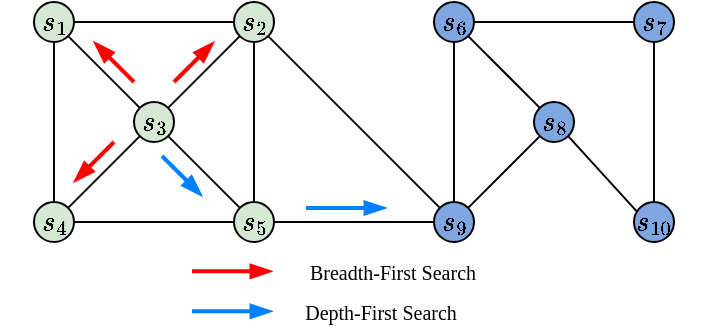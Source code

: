 <mxfile version="16.0.3" type="github">
  <diagram id="e8QB3sOSUZqFol-sbKYM" name="Page-1">
    <mxGraphModel dx="713" dy="387" grid="1" gridSize="10" guides="1" tooltips="1" connect="1" arrows="1" fold="1" page="1" pageScale="1" pageWidth="827" pageHeight="1169" math="1" shadow="0">
      <root>
        <mxCell id="0" />
        <mxCell id="1" parent="0" />
        <mxCell id="WCb_Pa4gvfn6-ByyAu2g-4" style="edgeStyle=orthogonalEdgeStyle;rounded=0;orthogonalLoop=1;jettySize=auto;html=1;entryX=0.5;entryY=0;entryDx=0;entryDy=0;endArrow=none;endFill=0;" edge="1" parent="1" source="WCb_Pa4gvfn6-ByyAu2g-1" target="WCb_Pa4gvfn6-ByyAu2g-2">
          <mxGeometry relative="1" as="geometry" />
        </mxCell>
        <mxCell id="WCb_Pa4gvfn6-ByyAu2g-1" value="$$s_{1}$$" style="ellipse;whiteSpace=wrap;html=1;aspect=fixed;fillColor=#d5e8d4;strokeColor=#000000;" vertex="1" parent="1">
          <mxGeometry x="240" y="240" width="20" height="20" as="geometry" />
        </mxCell>
        <mxCell id="WCb_Pa4gvfn6-ByyAu2g-2" value="$$s_{4}$$" style="ellipse;whiteSpace=wrap;html=1;aspect=fixed;fillColor=#d5e8d4;strokeColor=#000000;" vertex="1" parent="1">
          <mxGeometry x="240" y="340" width="20" height="20" as="geometry" />
        </mxCell>
        <mxCell id="WCb_Pa4gvfn6-ByyAu2g-3" value="" style="endArrow=blockThin;html=1;rounded=0;endFill=1;strokeWidth=2;strokeColor=#FF0000;" edge="1" parent="1">
          <mxGeometry width="50" height="50" relative="1" as="geometry">
            <mxPoint x="290" y="280" as="sourcePoint" />
            <mxPoint x="270" y="260" as="targetPoint" />
          </mxGeometry>
        </mxCell>
        <mxCell id="WCb_Pa4gvfn6-ByyAu2g-5" value="$$s_{2}$$" style="ellipse;whiteSpace=wrap;html=1;aspect=fixed;fillColor=#d5e8d4;strokeColor=#000000;" vertex="1" parent="1">
          <mxGeometry x="340" y="240" width="20" height="20" as="geometry" />
        </mxCell>
        <mxCell id="WCb_Pa4gvfn6-ByyAu2g-6" value="$$s_{5}$$" style="ellipse;whiteSpace=wrap;html=1;aspect=fixed;fillColor=#d5e8d4;strokeColor=#000000;" vertex="1" parent="1">
          <mxGeometry x="340" y="340" width="20" height="20" as="geometry" />
        </mxCell>
        <mxCell id="WCb_Pa4gvfn6-ByyAu2g-7" value="$$s_{3}$$" style="ellipse;whiteSpace=wrap;html=1;aspect=fixed;fillColor=#d5e8d4;strokeColor=#000000;" vertex="1" parent="1">
          <mxGeometry x="290" y="290" width="20" height="20" as="geometry" />
        </mxCell>
        <mxCell id="WCb_Pa4gvfn6-ByyAu2g-8" value="$$s_{9}$$" style="ellipse;whiteSpace=wrap;html=1;aspect=fixed;fillColor=#7EA6E0;strokeColor=#000000;" vertex="1" parent="1">
          <mxGeometry x="440" y="340" width="20" height="20" as="geometry" />
        </mxCell>
        <mxCell id="WCb_Pa4gvfn6-ByyAu2g-9" value="$$s_{6}$$" style="ellipse;whiteSpace=wrap;html=1;aspect=fixed;fillColor=#7EA6E0;strokeColor=#000000;" vertex="1" parent="1">
          <mxGeometry x="440" y="240" width="20" height="20" as="geometry" />
        </mxCell>
        <mxCell id="WCb_Pa4gvfn6-ByyAu2g-10" value="$$s_{7}$$" style="ellipse;whiteSpace=wrap;html=1;aspect=fixed;fillColor=#7EA6E0;strokeColor=#000000;" vertex="1" parent="1">
          <mxGeometry x="540" y="240" width="20" height="20" as="geometry" />
        </mxCell>
        <mxCell id="WCb_Pa4gvfn6-ByyAu2g-12" value="$$s_{8}$$" style="ellipse;whiteSpace=wrap;html=1;aspect=fixed;fillColor=#7EA6E0;strokeColor=#000000;" vertex="1" parent="1">
          <mxGeometry x="490" y="290" width="20" height="20" as="geometry" />
        </mxCell>
        <mxCell id="WCb_Pa4gvfn6-ByyAu2g-14" value="" style="endArrow=none;html=1;rounded=0;entryX=1;entryY=1;entryDx=0;entryDy=0;exitX=0;exitY=0;exitDx=0;exitDy=0;" edge="1" parent="1" source="WCb_Pa4gvfn6-ByyAu2g-7" target="WCb_Pa4gvfn6-ByyAu2g-1">
          <mxGeometry width="50" height="50" relative="1" as="geometry">
            <mxPoint x="430" y="380" as="sourcePoint" />
            <mxPoint x="480" y="330" as="targetPoint" />
          </mxGeometry>
        </mxCell>
        <mxCell id="WCb_Pa4gvfn6-ByyAu2g-15" value="" style="endArrow=none;html=1;rounded=0;entryX=1;entryY=0.5;entryDx=0;entryDy=0;exitX=0;exitY=0.5;exitDx=0;exitDy=0;" edge="1" parent="1" source="WCb_Pa4gvfn6-ByyAu2g-5" target="WCb_Pa4gvfn6-ByyAu2g-1">
          <mxGeometry width="50" height="50" relative="1" as="geometry">
            <mxPoint x="302.929" y="302.929" as="sourcePoint" />
            <mxPoint x="267.071" y="267.071" as="targetPoint" />
          </mxGeometry>
        </mxCell>
        <mxCell id="WCb_Pa4gvfn6-ByyAu2g-16" value="" style="endArrow=none;html=1;rounded=0;entryX=0;entryY=1;entryDx=0;entryDy=0;exitX=1;exitY=0;exitDx=0;exitDy=0;" edge="1" parent="1" source="WCb_Pa4gvfn6-ByyAu2g-7" target="WCb_Pa4gvfn6-ByyAu2g-5">
          <mxGeometry width="50" height="50" relative="1" as="geometry">
            <mxPoint x="312.929" y="312.929" as="sourcePoint" />
            <mxPoint x="277.071" y="277.071" as="targetPoint" />
          </mxGeometry>
        </mxCell>
        <mxCell id="WCb_Pa4gvfn6-ByyAu2g-17" value="" style="endArrow=none;html=1;rounded=0;entryX=1;entryY=0;entryDx=0;entryDy=0;exitX=0;exitY=1;exitDx=0;exitDy=0;" edge="1" parent="1" source="WCb_Pa4gvfn6-ByyAu2g-7" target="WCb_Pa4gvfn6-ByyAu2g-2">
          <mxGeometry width="50" height="50" relative="1" as="geometry">
            <mxPoint x="322.929" y="322.929" as="sourcePoint" />
            <mxPoint x="287.071" y="287.071" as="targetPoint" />
          </mxGeometry>
        </mxCell>
        <mxCell id="WCb_Pa4gvfn6-ByyAu2g-18" value="" style="endArrow=none;html=1;rounded=0;entryX=1;entryY=0.5;entryDx=0;entryDy=0;exitX=0;exitY=0.5;exitDx=0;exitDy=0;" edge="1" parent="1" source="WCb_Pa4gvfn6-ByyAu2g-6" target="WCb_Pa4gvfn6-ByyAu2g-2">
          <mxGeometry width="50" height="50" relative="1" as="geometry">
            <mxPoint x="332.929" y="332.929" as="sourcePoint" />
            <mxPoint x="297.071" y="297.071" as="targetPoint" />
          </mxGeometry>
        </mxCell>
        <mxCell id="WCb_Pa4gvfn6-ByyAu2g-19" value="" style="endArrow=none;html=1;rounded=0;entryX=1;entryY=1;entryDx=0;entryDy=0;exitX=0;exitY=0;exitDx=0;exitDy=0;" edge="1" parent="1">
          <mxGeometry width="50" height="50" relative="1" as="geometry">
            <mxPoint x="342.929" y="342.929" as="sourcePoint" />
            <mxPoint x="307.071" y="307.071" as="targetPoint" />
          </mxGeometry>
        </mxCell>
        <mxCell id="WCb_Pa4gvfn6-ByyAu2g-20" value="" style="endArrow=none;html=1;rounded=0;entryX=0.5;entryY=1;entryDx=0;entryDy=0;exitX=0.5;exitY=0;exitDx=0;exitDy=0;" edge="1" parent="1" source="WCb_Pa4gvfn6-ByyAu2g-6" target="WCb_Pa4gvfn6-ByyAu2g-5">
          <mxGeometry width="50" height="50" relative="1" as="geometry">
            <mxPoint x="352.929" y="352.929" as="sourcePoint" />
            <mxPoint x="317.071" y="317.071" as="targetPoint" />
          </mxGeometry>
        </mxCell>
        <mxCell id="WCb_Pa4gvfn6-ByyAu2g-21" value="" style="endArrow=none;html=1;rounded=0;entryX=1;entryY=1;entryDx=0;entryDy=0;exitX=0;exitY=0;exitDx=0;exitDy=0;" edge="1" parent="1" source="WCb_Pa4gvfn6-ByyAu2g-8" target="WCb_Pa4gvfn6-ByyAu2g-5">
          <mxGeometry width="50" height="50" relative="1" as="geometry">
            <mxPoint x="362.929" y="362.929" as="sourcePoint" />
            <mxPoint x="327.071" y="327.071" as="targetPoint" />
          </mxGeometry>
        </mxCell>
        <mxCell id="WCb_Pa4gvfn6-ByyAu2g-22" value="" style="endArrow=none;html=1;rounded=0;entryX=1;entryY=0.5;entryDx=0;entryDy=0;exitX=0;exitY=0.5;exitDx=0;exitDy=0;" edge="1" parent="1" source="WCb_Pa4gvfn6-ByyAu2g-8" target="WCb_Pa4gvfn6-ByyAu2g-6">
          <mxGeometry width="50" height="50" relative="1" as="geometry">
            <mxPoint x="372.929" y="372.929" as="sourcePoint" />
            <mxPoint x="337.071" y="337.071" as="targetPoint" />
          </mxGeometry>
        </mxCell>
        <mxCell id="WCb_Pa4gvfn6-ByyAu2g-23" value="" style="endArrow=none;html=1;rounded=0;entryX=0.5;entryY=1;entryDx=0;entryDy=0;exitX=0.5;exitY=0;exitDx=0;exitDy=0;" edge="1" parent="1" source="WCb_Pa4gvfn6-ByyAu2g-8" target="WCb_Pa4gvfn6-ByyAu2g-9">
          <mxGeometry width="50" height="50" relative="1" as="geometry">
            <mxPoint x="382.929" y="382.929" as="sourcePoint" />
            <mxPoint x="347.071" y="347.071" as="targetPoint" />
          </mxGeometry>
        </mxCell>
        <mxCell id="WCb_Pa4gvfn6-ByyAu2g-24" value="" style="endArrow=none;html=1;rounded=0;entryX=1;entryY=1;entryDx=0;entryDy=0;exitX=0;exitY=0;exitDx=0;exitDy=0;" edge="1" parent="1" source="WCb_Pa4gvfn6-ByyAu2g-12" target="WCb_Pa4gvfn6-ByyAu2g-9">
          <mxGeometry width="50" height="50" relative="1" as="geometry">
            <mxPoint x="392.929" y="392.929" as="sourcePoint" />
            <mxPoint x="357.071" y="357.071" as="targetPoint" />
          </mxGeometry>
        </mxCell>
        <mxCell id="WCb_Pa4gvfn6-ByyAu2g-25" value="" style="endArrow=none;html=1;rounded=0;entryX=0;entryY=1;entryDx=0;entryDy=0;exitX=1;exitY=0;exitDx=0;exitDy=0;" edge="1" parent="1" source="WCb_Pa4gvfn6-ByyAu2g-8" target="WCb_Pa4gvfn6-ByyAu2g-12">
          <mxGeometry width="50" height="50" relative="1" as="geometry">
            <mxPoint x="402.929" y="402.929" as="sourcePoint" />
            <mxPoint x="367.071" y="367.071" as="targetPoint" />
          </mxGeometry>
        </mxCell>
        <mxCell id="WCb_Pa4gvfn6-ByyAu2g-26" value="" style="endArrow=none;html=1;rounded=0;entryX=1;entryY=0.5;entryDx=0;entryDy=0;exitX=0;exitY=0.5;exitDx=0;exitDy=0;" edge="1" parent="1" source="WCb_Pa4gvfn6-ByyAu2g-10" target="WCb_Pa4gvfn6-ByyAu2g-9">
          <mxGeometry width="50" height="50" relative="1" as="geometry">
            <mxPoint x="412.929" y="412.929" as="sourcePoint" />
            <mxPoint x="377.071" y="377.071" as="targetPoint" />
          </mxGeometry>
        </mxCell>
        <mxCell id="WCb_Pa4gvfn6-ByyAu2g-27" value="" style="endArrow=none;html=1;rounded=0;entryX=0.5;entryY=1;entryDx=0;entryDy=0;exitX=0.5;exitY=0;exitDx=0;exitDy=0;" edge="1" parent="1" source="WCb_Pa4gvfn6-ByyAu2g-11" target="WCb_Pa4gvfn6-ByyAu2g-10">
          <mxGeometry width="50" height="50" relative="1" as="geometry">
            <mxPoint x="422.929" y="422.929" as="sourcePoint" />
            <mxPoint x="387.071" y="387.071" as="targetPoint" />
          </mxGeometry>
        </mxCell>
        <mxCell id="WCb_Pa4gvfn6-ByyAu2g-28" value="" style="endArrow=none;html=1;rounded=0;entryX=1;entryY=1;entryDx=0;entryDy=0;exitX=0.103;exitY=0.273;exitDx=0;exitDy=0;exitPerimeter=0;" edge="1" parent="1" source="WCb_Pa4gvfn6-ByyAu2g-11" target="WCb_Pa4gvfn6-ByyAu2g-12">
          <mxGeometry width="50" height="50" relative="1" as="geometry">
            <mxPoint x="432.929" y="432.929" as="sourcePoint" />
            <mxPoint x="397.071" y="397.071" as="targetPoint" />
          </mxGeometry>
        </mxCell>
        <mxCell id="WCb_Pa4gvfn6-ByyAu2g-29" value="" style="endArrow=blockThin;html=1;rounded=0;endFill=1;strokeWidth=2;strokeColor=#FF0000;" edge="1" parent="1">
          <mxGeometry width="50" height="50" relative="1" as="geometry">
            <mxPoint x="310" y="280" as="sourcePoint" />
            <mxPoint x="330" y="260" as="targetPoint" />
          </mxGeometry>
        </mxCell>
        <mxCell id="WCb_Pa4gvfn6-ByyAu2g-30" value="" style="endArrow=blockThin;html=1;rounded=0;endFill=1;strokeWidth=2;strokeColor=#FF0000;" edge="1" parent="1">
          <mxGeometry width="50" height="50" relative="1" as="geometry">
            <mxPoint x="280" y="310.0" as="sourcePoint" />
            <mxPoint x="260" y="330" as="targetPoint" />
          </mxGeometry>
        </mxCell>
        <mxCell id="WCb_Pa4gvfn6-ByyAu2g-31" value="" style="endArrow=blockThin;html=1;rounded=0;endFill=1;strokeWidth=2;strokeColor=#FF0000;" edge="1" parent="1">
          <mxGeometry width="50" height="50" relative="1" as="geometry">
            <mxPoint x="319" y="374.66" as="sourcePoint" />
            <mxPoint x="359" y="374.66" as="targetPoint" />
          </mxGeometry>
        </mxCell>
        <mxCell id="WCb_Pa4gvfn6-ByyAu2g-32" value="" style="endArrow=blockThin;html=1;rounded=0;endFill=1;strokeWidth=2;strokeColor=#007FFF;" edge="1" parent="1">
          <mxGeometry width="50" height="50" relative="1" as="geometry">
            <mxPoint x="304" y="317" as="sourcePoint" />
            <mxPoint x="324" y="337" as="targetPoint" />
          </mxGeometry>
        </mxCell>
        <mxCell id="WCb_Pa4gvfn6-ByyAu2g-33" value="" style="endArrow=blockThin;html=1;rounded=0;endFill=1;strokeWidth=2;strokeColor=#007FFF;" edge="1" parent="1">
          <mxGeometry width="50" height="50" relative="1" as="geometry">
            <mxPoint x="376" y="343" as="sourcePoint" />
            <mxPoint x="416" y="343" as="targetPoint" />
          </mxGeometry>
        </mxCell>
        <mxCell id="WCb_Pa4gvfn6-ByyAu2g-34" value="&lt;font face=&quot;Times New Roman&quot; style=&quot;font-size: 10px&quot;&gt;Breadth-First Search&lt;/font&gt;" style="text;html=1;align=center;verticalAlign=middle;resizable=0;points=[];autosize=1;strokeWidth=2;" vertex="1" parent="1">
          <mxGeometry x="359" y="365" width="120" height="20" as="geometry" />
        </mxCell>
        <mxCell id="WCb_Pa4gvfn6-ByyAu2g-35" value="" style="endArrow=blockThin;html=1;rounded=0;endFill=1;strokeWidth=2;strokeColor=#007FFF;" edge="1" parent="1">
          <mxGeometry width="50" height="50" relative="1" as="geometry">
            <mxPoint x="319" y="394.66" as="sourcePoint" />
            <mxPoint x="359" y="394.66" as="targetPoint" />
          </mxGeometry>
        </mxCell>
        <mxCell id="WCb_Pa4gvfn6-ByyAu2g-36" value="&lt;font face=&quot;Times New Roman&quot; style=&quot;font-size: 10px&quot;&gt;Depth-First Search&lt;/font&gt;" style="text;html=1;align=center;verticalAlign=middle;resizable=0;points=[];autosize=1;strokeWidth=2;" vertex="1" parent="1">
          <mxGeometry x="358" y="385" width="110" height="20" as="geometry" />
        </mxCell>
        <mxCell id="WCb_Pa4gvfn6-ByyAu2g-11" value="$$s_{10}$$" style="ellipse;whiteSpace=wrap;html=1;aspect=fixed;fillColor=#7EA6E0;strokeColor=#000000;" vertex="1" parent="1">
          <mxGeometry x="540" y="340" width="20" height="20" as="geometry" />
        </mxCell>
      </root>
    </mxGraphModel>
  </diagram>
</mxfile>
